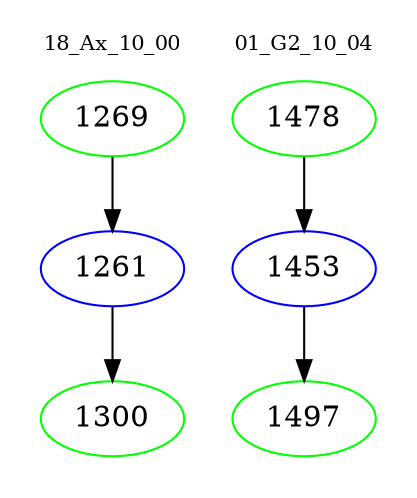 digraph{
subgraph cluster_0 {
color = white
label = "18_Ax_10_00";
fontsize=10;
T0_1269 [label="1269", color="green"]
T0_1269 -> T0_1261 [color="black"]
T0_1261 [label="1261", color="blue"]
T0_1261 -> T0_1300 [color="black"]
T0_1300 [label="1300", color="green"]
}
subgraph cluster_1 {
color = white
label = "01_G2_10_04";
fontsize=10;
T1_1478 [label="1478", color="green"]
T1_1478 -> T1_1453 [color="black"]
T1_1453 [label="1453", color="blue"]
T1_1453 -> T1_1497 [color="black"]
T1_1497 [label="1497", color="green"]
}
}
